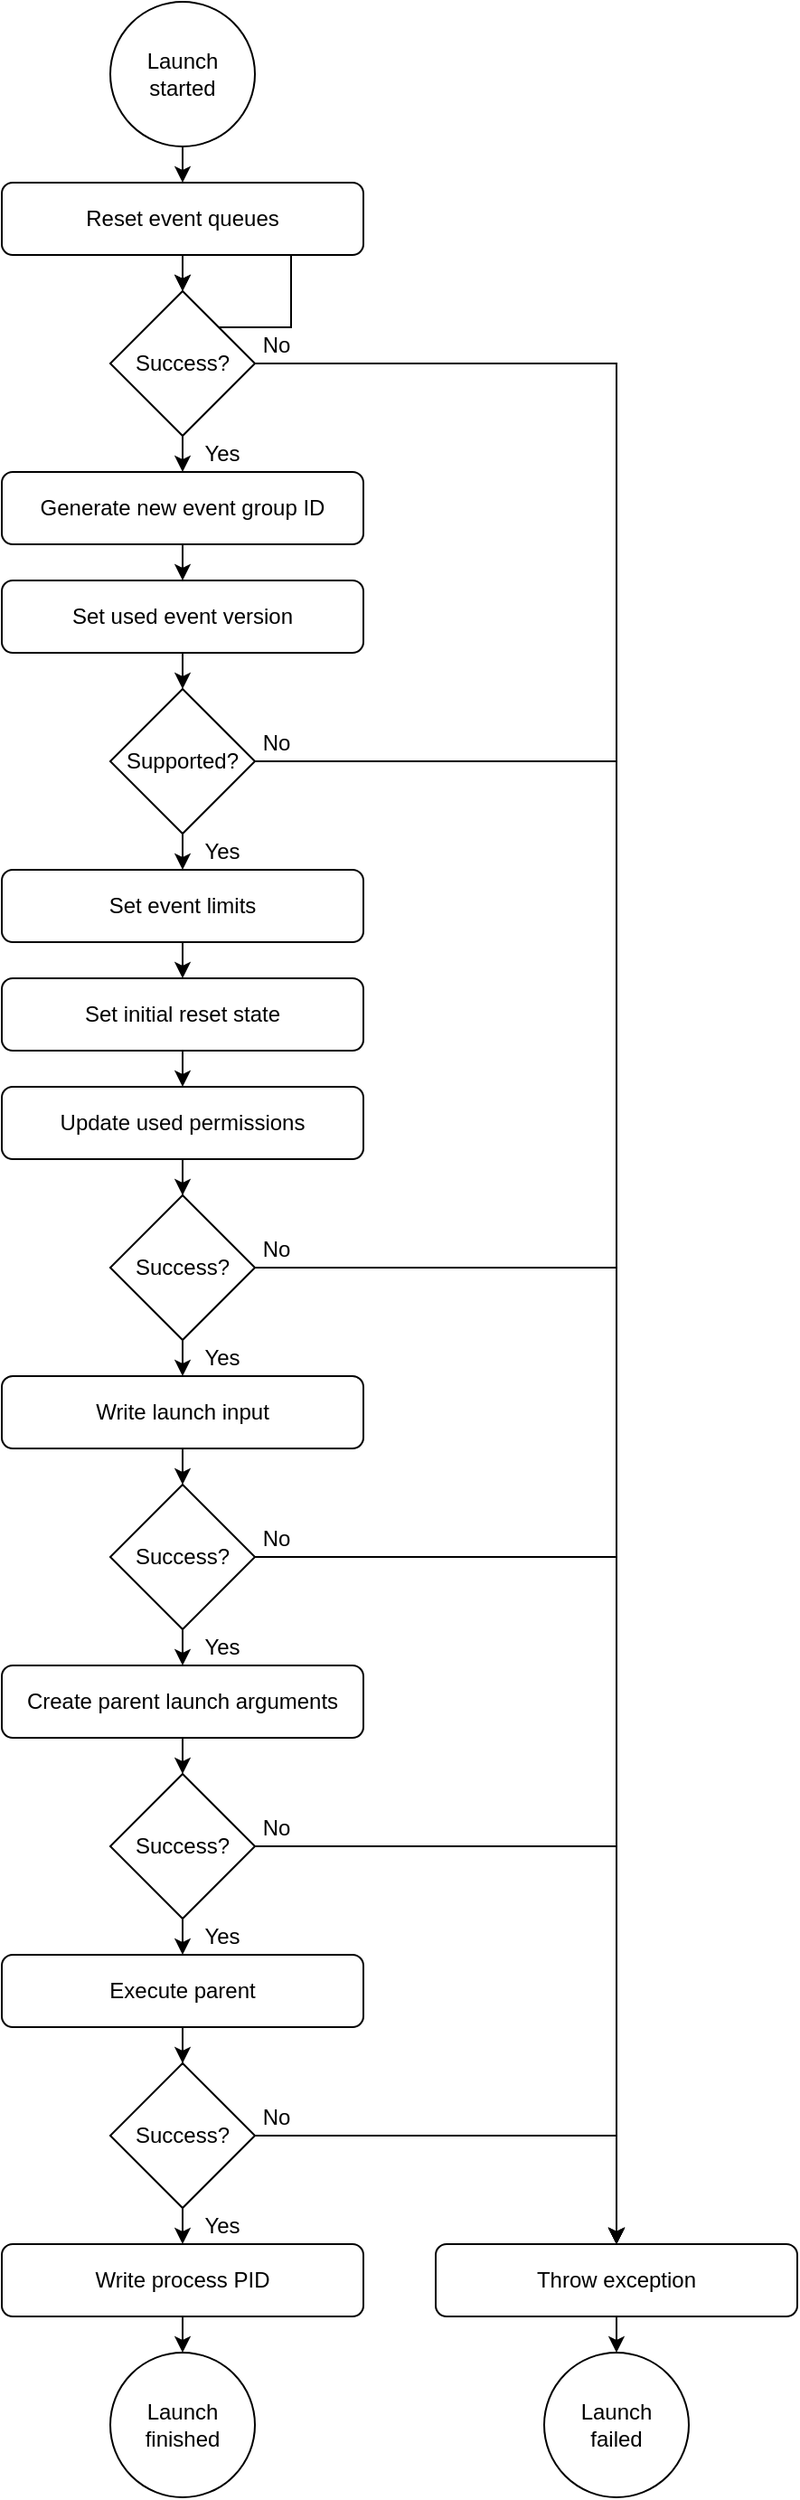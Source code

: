 <mxfile version="17.4.2" type="device"><diagram id="ABakkEomW4vuQibv08w5" name="Page-1"><mxGraphModel dx="1106" dy="775" grid="1" gridSize="10" guides="1" tooltips="1" connect="1" arrows="1" fold="1" page="1" pageScale="1" pageWidth="827" pageHeight="1169" math="0" shadow="0"><root><mxCell id="0"/><mxCell id="1" parent="0"/><mxCell id="YueggXXWdZ5qi5-yySTW-3" style="edgeStyle=orthogonalEdgeStyle;rounded=0;orthogonalLoop=1;jettySize=auto;html=1;exitX=0.5;exitY=1;exitDx=0;exitDy=0;entryX=0.5;entryY=0;entryDx=0;entryDy=0;" parent="1" source="YueggXXWdZ5qi5-yySTW-1" target="YueggXXWdZ5qi5-yySTW-2" edge="1"><mxGeometry relative="1" as="geometry"/></mxCell><mxCell id="YueggXXWdZ5qi5-yySTW-1" value="Launch started" style="ellipse;whiteSpace=wrap;html=1;aspect=fixed;" parent="1" vertex="1"><mxGeometry x="100" y="40" width="80" height="80" as="geometry"/></mxCell><mxCell id="bMC4UjFoVRFGJhnmP9dt-2" style="edgeStyle=orthogonalEdgeStyle;rounded=0;orthogonalLoop=1;jettySize=auto;html=1;exitX=0.5;exitY=1;exitDx=0;exitDy=0;entryX=0.5;entryY=0;entryDx=0;entryDy=0;" edge="1" parent="1" source="YueggXXWdZ5qi5-yySTW-2" target="YueggXXWdZ5qi5-yySTW-10"><mxGeometry relative="1" as="geometry"/></mxCell><mxCell id="YueggXXWdZ5qi5-yySTW-2" value="Reset event queues" style="rounded=1;whiteSpace=wrap;html=1;" parent="1" vertex="1"><mxGeometry x="40" y="140" width="200" height="40" as="geometry"/></mxCell><mxCell id="YueggXXWdZ5qi5-yySTW-12" style="edgeStyle=orthogonalEdgeStyle;rounded=0;orthogonalLoop=1;jettySize=auto;html=1;exitX=0.5;exitY=1;exitDx=0;exitDy=0;entryX=0.5;entryY=0;entryDx=0;entryDy=0;" parent="1" target="YueggXXWdZ5qi5-yySTW-10" edge="1"><mxGeometry relative="1" as="geometry"><mxPoint x="140" y="240" as="sourcePoint"/></mxGeometry></mxCell><mxCell id="bMC4UjFoVRFGJhnmP9dt-4" style="edgeStyle=orthogonalEdgeStyle;rounded=0;orthogonalLoop=1;jettySize=auto;html=1;exitX=0.5;exitY=1;exitDx=0;exitDy=0;entryX=0.5;entryY=0;entryDx=0;entryDy=0;" edge="1" parent="1" source="YueggXXWdZ5qi5-yySTW-10" target="bMC4UjFoVRFGJhnmP9dt-3"><mxGeometry relative="1" as="geometry"/></mxCell><mxCell id="bMC4UjFoVRFGJhnmP9dt-42" style="edgeStyle=orthogonalEdgeStyle;rounded=0;orthogonalLoop=1;jettySize=auto;html=1;exitX=1;exitY=0.5;exitDx=0;exitDy=0;entryX=0.5;entryY=0;entryDx=0;entryDy=0;" edge="1" parent="1" source="YueggXXWdZ5qi5-yySTW-10" target="bMC4UjFoVRFGJhnmP9dt-33"><mxGeometry relative="1" as="geometry"/></mxCell><mxCell id="YueggXXWdZ5qi5-yySTW-10" value="Success?" style="rhombus;whiteSpace=wrap;html=1;" parent="1" vertex="1"><mxGeometry x="100" y="200" width="80" height="80" as="geometry"/></mxCell><mxCell id="YueggXXWdZ5qi5-yySTW-60" value="No" style="text;html=1;strokeColor=none;fillColor=none;align=center;verticalAlign=middle;whiteSpace=wrap;rounded=0;" parent="1" vertex="1"><mxGeometry x="180" y="220" width="24" height="20" as="geometry"/></mxCell><mxCell id="bMC4UjFoVRFGJhnmP9dt-8" style="edgeStyle=orthogonalEdgeStyle;rounded=0;orthogonalLoop=1;jettySize=auto;html=1;exitX=0.5;exitY=1;exitDx=0;exitDy=0;entryX=0.5;entryY=0;entryDx=0;entryDy=0;" edge="1" parent="1" source="bMC4UjFoVRFGJhnmP9dt-3" target="bMC4UjFoVRFGJhnmP9dt-5"><mxGeometry relative="1" as="geometry"/></mxCell><mxCell id="bMC4UjFoVRFGJhnmP9dt-3" value="Generate new event group ID" style="rounded=1;whiteSpace=wrap;html=1;" vertex="1" parent="1"><mxGeometry x="40" y="300" width="200" height="40" as="geometry"/></mxCell><mxCell id="bMC4UjFoVRFGJhnmP9dt-9" style="edgeStyle=orthogonalEdgeStyle;rounded=0;orthogonalLoop=1;jettySize=auto;html=1;exitX=0.5;exitY=1;exitDx=0;exitDy=0;entryX=0.5;entryY=0;entryDx=0;entryDy=0;" edge="1" parent="1" source="bMC4UjFoVRFGJhnmP9dt-5" target="bMC4UjFoVRFGJhnmP9dt-6"><mxGeometry relative="1" as="geometry"/></mxCell><mxCell id="bMC4UjFoVRFGJhnmP9dt-5" value="Set used event version" style="rounded=1;whiteSpace=wrap;html=1;" vertex="1" parent="1"><mxGeometry x="40" y="360" width="200" height="40" as="geometry"/></mxCell><mxCell id="bMC4UjFoVRFGJhnmP9dt-10" style="edgeStyle=orthogonalEdgeStyle;rounded=0;orthogonalLoop=1;jettySize=auto;html=1;exitX=0.5;exitY=1;exitDx=0;exitDy=0;entryX=0.5;entryY=0;entryDx=0;entryDy=0;" edge="1" parent="1" source="bMC4UjFoVRFGJhnmP9dt-6" target="bMC4UjFoVRFGJhnmP9dt-7"><mxGeometry relative="1" as="geometry"/></mxCell><mxCell id="bMC4UjFoVRFGJhnmP9dt-41" style="edgeStyle=orthogonalEdgeStyle;rounded=0;orthogonalLoop=1;jettySize=auto;html=1;exitX=1;exitY=0.5;exitDx=0;exitDy=0;entryX=0.5;entryY=0;entryDx=0;entryDy=0;" edge="1" parent="1" source="bMC4UjFoVRFGJhnmP9dt-6" target="bMC4UjFoVRFGJhnmP9dt-33"><mxGeometry relative="1" as="geometry"/></mxCell><mxCell id="bMC4UjFoVRFGJhnmP9dt-6" value="Supported?" style="rhombus;whiteSpace=wrap;html=1;" vertex="1" parent="1"><mxGeometry x="100" y="420" width="80" height="80" as="geometry"/></mxCell><mxCell id="bMC4UjFoVRFGJhnmP9dt-12" style="edgeStyle=orthogonalEdgeStyle;rounded=0;orthogonalLoop=1;jettySize=auto;html=1;exitX=0.5;exitY=1;exitDx=0;exitDy=0;entryX=0.5;entryY=0;entryDx=0;entryDy=0;" edge="1" parent="1" source="bMC4UjFoVRFGJhnmP9dt-7" target="bMC4UjFoVRFGJhnmP9dt-11"><mxGeometry relative="1" as="geometry"/></mxCell><mxCell id="bMC4UjFoVRFGJhnmP9dt-7" value="Set event limits" style="rounded=1;whiteSpace=wrap;html=1;" vertex="1" parent="1"><mxGeometry x="40" y="520" width="200" height="40" as="geometry"/></mxCell><mxCell id="bMC4UjFoVRFGJhnmP9dt-14" style="edgeStyle=orthogonalEdgeStyle;rounded=0;orthogonalLoop=1;jettySize=auto;html=1;exitX=0.5;exitY=1;exitDx=0;exitDy=0;entryX=0.5;entryY=0;entryDx=0;entryDy=0;" edge="1" parent="1" source="bMC4UjFoVRFGJhnmP9dt-11" target="bMC4UjFoVRFGJhnmP9dt-13"><mxGeometry relative="1" as="geometry"/></mxCell><mxCell id="bMC4UjFoVRFGJhnmP9dt-11" value="Set initial reset state" style="rounded=1;whiteSpace=wrap;html=1;" vertex="1" parent="1"><mxGeometry x="40" y="580" width="200" height="40" as="geometry"/></mxCell><mxCell id="bMC4UjFoVRFGJhnmP9dt-16" style="edgeStyle=orthogonalEdgeStyle;rounded=0;orthogonalLoop=1;jettySize=auto;html=1;exitX=0.5;exitY=1;exitDx=0;exitDy=0;" edge="1" parent="1" source="bMC4UjFoVRFGJhnmP9dt-13" target="bMC4UjFoVRFGJhnmP9dt-15"><mxGeometry relative="1" as="geometry"/></mxCell><mxCell id="bMC4UjFoVRFGJhnmP9dt-13" value="Update used permissions" style="rounded=1;whiteSpace=wrap;html=1;" vertex="1" parent="1"><mxGeometry x="40" y="640" width="200" height="40" as="geometry"/></mxCell><mxCell id="bMC4UjFoVRFGJhnmP9dt-19" style="edgeStyle=orthogonalEdgeStyle;rounded=0;orthogonalLoop=1;jettySize=auto;html=1;exitX=0.5;exitY=1;exitDx=0;exitDy=0;entryX=0.5;entryY=0;entryDx=0;entryDy=0;" edge="1" parent="1" source="bMC4UjFoVRFGJhnmP9dt-15" target="bMC4UjFoVRFGJhnmP9dt-17"><mxGeometry relative="1" as="geometry"/></mxCell><mxCell id="bMC4UjFoVRFGJhnmP9dt-40" style="edgeStyle=orthogonalEdgeStyle;rounded=0;orthogonalLoop=1;jettySize=auto;html=1;exitX=1;exitY=0.5;exitDx=0;exitDy=0;entryX=0.5;entryY=0;entryDx=0;entryDy=0;" edge="1" parent="1" source="bMC4UjFoVRFGJhnmP9dt-15" target="bMC4UjFoVRFGJhnmP9dt-33"><mxGeometry relative="1" as="geometry"/></mxCell><mxCell id="bMC4UjFoVRFGJhnmP9dt-15" value="Success?" style="rhombus;whiteSpace=wrap;html=1;" vertex="1" parent="1"><mxGeometry x="100" y="700" width="80" height="80" as="geometry"/></mxCell><mxCell id="bMC4UjFoVRFGJhnmP9dt-20" style="edgeStyle=orthogonalEdgeStyle;rounded=0;orthogonalLoop=1;jettySize=auto;html=1;exitX=0.5;exitY=1;exitDx=0;exitDy=0;entryX=0.5;entryY=0;entryDx=0;entryDy=0;" edge="1" parent="1" source="bMC4UjFoVRFGJhnmP9dt-17" target="bMC4UjFoVRFGJhnmP9dt-18"><mxGeometry relative="1" as="geometry"/></mxCell><mxCell id="bMC4UjFoVRFGJhnmP9dt-17" value="Write launch input" style="rounded=1;whiteSpace=wrap;html=1;" vertex="1" parent="1"><mxGeometry x="40" y="800" width="200" height="40" as="geometry"/></mxCell><mxCell id="bMC4UjFoVRFGJhnmP9dt-23" style="edgeStyle=orthogonalEdgeStyle;rounded=0;orthogonalLoop=1;jettySize=auto;html=1;exitX=0.5;exitY=1;exitDx=0;exitDy=0;entryX=0.5;entryY=0;entryDx=0;entryDy=0;" edge="1" parent="1" source="bMC4UjFoVRFGJhnmP9dt-18" target="bMC4UjFoVRFGJhnmP9dt-21"><mxGeometry relative="1" as="geometry"/></mxCell><mxCell id="bMC4UjFoVRFGJhnmP9dt-39" style="edgeStyle=orthogonalEdgeStyle;rounded=0;orthogonalLoop=1;jettySize=auto;html=1;exitX=1;exitY=0.5;exitDx=0;exitDy=0;entryX=0.5;entryY=0;entryDx=0;entryDy=0;" edge="1" parent="1" source="bMC4UjFoVRFGJhnmP9dt-18" target="bMC4UjFoVRFGJhnmP9dt-33"><mxGeometry relative="1" as="geometry"/></mxCell><mxCell id="bMC4UjFoVRFGJhnmP9dt-18" value="Success?" style="rhombus;whiteSpace=wrap;html=1;" vertex="1" parent="1"><mxGeometry x="100" y="860" width="80" height="80" as="geometry"/></mxCell><mxCell id="bMC4UjFoVRFGJhnmP9dt-24" style="edgeStyle=orthogonalEdgeStyle;rounded=0;orthogonalLoop=1;jettySize=auto;html=1;exitX=0.5;exitY=1;exitDx=0;exitDy=0;entryX=0.5;entryY=0;entryDx=0;entryDy=0;" edge="1" parent="1" source="bMC4UjFoVRFGJhnmP9dt-21" target="bMC4UjFoVRFGJhnmP9dt-22"><mxGeometry relative="1" as="geometry"/></mxCell><mxCell id="bMC4UjFoVRFGJhnmP9dt-21" value="Create parent launch arguments" style="rounded=1;whiteSpace=wrap;html=1;" vertex="1" parent="1"><mxGeometry x="40" y="960" width="200" height="40" as="geometry"/></mxCell><mxCell id="bMC4UjFoVRFGJhnmP9dt-29" style="edgeStyle=orthogonalEdgeStyle;rounded=0;orthogonalLoop=1;jettySize=auto;html=1;exitX=0.5;exitY=1;exitDx=0;exitDy=0;entryX=0.5;entryY=0;entryDx=0;entryDy=0;" edge="1" parent="1" source="bMC4UjFoVRFGJhnmP9dt-22" target="bMC4UjFoVRFGJhnmP9dt-25"><mxGeometry relative="1" as="geometry"/></mxCell><mxCell id="bMC4UjFoVRFGJhnmP9dt-37" style="edgeStyle=orthogonalEdgeStyle;rounded=0;orthogonalLoop=1;jettySize=auto;html=1;exitX=1;exitY=0.5;exitDx=0;exitDy=0;entryX=0.5;entryY=0;entryDx=0;entryDy=0;" edge="1" parent="1" source="bMC4UjFoVRFGJhnmP9dt-22" target="bMC4UjFoVRFGJhnmP9dt-33"><mxGeometry relative="1" as="geometry"/></mxCell><mxCell id="bMC4UjFoVRFGJhnmP9dt-22" value="Success?" style="rhombus;whiteSpace=wrap;html=1;" vertex="1" parent="1"><mxGeometry x="100" y="1020" width="80" height="80" as="geometry"/></mxCell><mxCell id="bMC4UjFoVRFGJhnmP9dt-30" style="edgeStyle=orthogonalEdgeStyle;rounded=0;orthogonalLoop=1;jettySize=auto;html=1;exitX=0.5;exitY=1;exitDx=0;exitDy=0;" edge="1" parent="1" source="bMC4UjFoVRFGJhnmP9dt-25" target="bMC4UjFoVRFGJhnmP9dt-27"><mxGeometry relative="1" as="geometry"/></mxCell><mxCell id="bMC4UjFoVRFGJhnmP9dt-25" value="Execute parent" style="rounded=1;whiteSpace=wrap;html=1;" vertex="1" parent="1"><mxGeometry x="40" y="1120" width="200" height="40" as="geometry"/></mxCell><mxCell id="bMC4UjFoVRFGJhnmP9dt-32" style="edgeStyle=orthogonalEdgeStyle;rounded=0;orthogonalLoop=1;jettySize=auto;html=1;exitX=0.5;exitY=1;exitDx=0;exitDy=0;entryX=0.5;entryY=0;entryDx=0;entryDy=0;" edge="1" parent="1" source="bMC4UjFoVRFGJhnmP9dt-26" target="bMC4UjFoVRFGJhnmP9dt-28"><mxGeometry relative="1" as="geometry"/></mxCell><mxCell id="bMC4UjFoVRFGJhnmP9dt-26" value="Write process PID" style="rounded=1;whiteSpace=wrap;html=1;" vertex="1" parent="1"><mxGeometry x="40" y="1280" width="200" height="40" as="geometry"/></mxCell><mxCell id="bMC4UjFoVRFGJhnmP9dt-31" style="edgeStyle=orthogonalEdgeStyle;rounded=0;orthogonalLoop=1;jettySize=auto;html=1;exitX=0.5;exitY=1;exitDx=0;exitDy=0;entryX=0.5;entryY=0;entryDx=0;entryDy=0;" edge="1" parent="1" source="bMC4UjFoVRFGJhnmP9dt-27" target="bMC4UjFoVRFGJhnmP9dt-26"><mxGeometry relative="1" as="geometry"/></mxCell><mxCell id="bMC4UjFoVRFGJhnmP9dt-36" style="edgeStyle=orthogonalEdgeStyle;rounded=0;orthogonalLoop=1;jettySize=auto;html=1;exitX=1;exitY=0.5;exitDx=0;exitDy=0;entryX=0.5;entryY=0;entryDx=0;entryDy=0;" edge="1" parent="1" source="bMC4UjFoVRFGJhnmP9dt-27" target="bMC4UjFoVRFGJhnmP9dt-33"><mxGeometry relative="1" as="geometry"/></mxCell><mxCell id="bMC4UjFoVRFGJhnmP9dt-27" value="Success?" style="rhombus;whiteSpace=wrap;html=1;" vertex="1" parent="1"><mxGeometry x="100" y="1180" width="80" height="80" as="geometry"/></mxCell><mxCell id="bMC4UjFoVRFGJhnmP9dt-28" value="Launch&lt;br&gt;finished" style="ellipse;whiteSpace=wrap;html=1;aspect=fixed;" vertex="1" parent="1"><mxGeometry x="100" y="1340" width="80" height="80" as="geometry"/></mxCell><mxCell id="bMC4UjFoVRFGJhnmP9dt-35" style="edgeStyle=orthogonalEdgeStyle;rounded=0;orthogonalLoop=1;jettySize=auto;html=1;exitX=0.5;exitY=1;exitDx=0;exitDy=0;entryX=0.5;entryY=0;entryDx=0;entryDy=0;" edge="1" parent="1" source="bMC4UjFoVRFGJhnmP9dt-33" target="bMC4UjFoVRFGJhnmP9dt-34"><mxGeometry relative="1" as="geometry"/></mxCell><mxCell id="bMC4UjFoVRFGJhnmP9dt-33" value="Throw exception" style="rounded=1;whiteSpace=wrap;html=1;" vertex="1" parent="1"><mxGeometry x="280" y="1280" width="200" height="40" as="geometry"/></mxCell><mxCell id="bMC4UjFoVRFGJhnmP9dt-34" value="Launch&lt;br&gt;failed" style="ellipse;whiteSpace=wrap;html=1;aspect=fixed;" vertex="1" parent="1"><mxGeometry x="340" y="1340" width="80" height="80" as="geometry"/></mxCell><mxCell id="bMC4UjFoVRFGJhnmP9dt-43" value="No" style="text;html=1;strokeColor=none;fillColor=none;align=center;verticalAlign=middle;whiteSpace=wrap;rounded=0;" vertex="1" parent="1"><mxGeometry x="180" y="440" width="24" height="20" as="geometry"/></mxCell><mxCell id="bMC4UjFoVRFGJhnmP9dt-44" value="No" style="text;html=1;strokeColor=none;fillColor=none;align=center;verticalAlign=middle;whiteSpace=wrap;rounded=0;" vertex="1" parent="1"><mxGeometry x="180" y="720" width="24" height="20" as="geometry"/></mxCell><mxCell id="bMC4UjFoVRFGJhnmP9dt-45" value="No" style="text;html=1;strokeColor=none;fillColor=none;align=center;verticalAlign=middle;whiteSpace=wrap;rounded=0;" vertex="1" parent="1"><mxGeometry x="180" y="880" width="24" height="20" as="geometry"/></mxCell><mxCell id="bMC4UjFoVRFGJhnmP9dt-46" value="No" style="text;html=1;strokeColor=none;fillColor=none;align=center;verticalAlign=middle;whiteSpace=wrap;rounded=0;" vertex="1" parent="1"><mxGeometry x="180" y="1040" width="24" height="20" as="geometry"/></mxCell><mxCell id="bMC4UjFoVRFGJhnmP9dt-47" value="No" style="text;html=1;strokeColor=none;fillColor=none;align=center;verticalAlign=middle;whiteSpace=wrap;rounded=0;" vertex="1" parent="1"><mxGeometry x="180" y="1200" width="24" height="20" as="geometry"/></mxCell><mxCell id="bMC4UjFoVRFGJhnmP9dt-48" value="Yes" style="text;html=1;strokeColor=none;fillColor=none;align=center;verticalAlign=middle;whiteSpace=wrap;rounded=0;" vertex="1" parent="1"><mxGeometry x="150" y="1260" width="24" height="20" as="geometry"/></mxCell><mxCell id="bMC4UjFoVRFGJhnmP9dt-49" value="Yes" style="text;html=1;strokeColor=none;fillColor=none;align=center;verticalAlign=middle;whiteSpace=wrap;rounded=0;" vertex="1" parent="1"><mxGeometry x="150" y="1100" width="24" height="20" as="geometry"/></mxCell><mxCell id="bMC4UjFoVRFGJhnmP9dt-50" value="Yes" style="text;html=1;strokeColor=none;fillColor=none;align=center;verticalAlign=middle;whiteSpace=wrap;rounded=0;" vertex="1" parent="1"><mxGeometry x="150" y="940" width="24" height="20" as="geometry"/></mxCell><mxCell id="bMC4UjFoVRFGJhnmP9dt-51" value="Yes" style="text;html=1;strokeColor=none;fillColor=none;align=center;verticalAlign=middle;whiteSpace=wrap;rounded=0;" vertex="1" parent="1"><mxGeometry x="150" y="780" width="24" height="20" as="geometry"/></mxCell><mxCell id="bMC4UjFoVRFGJhnmP9dt-52" value="Yes" style="text;html=1;strokeColor=none;fillColor=none;align=center;verticalAlign=middle;whiteSpace=wrap;rounded=0;" vertex="1" parent="1"><mxGeometry x="150" y="500" width="24" height="20" as="geometry"/></mxCell><mxCell id="bMC4UjFoVRFGJhnmP9dt-53" value="Yes" style="text;html=1;strokeColor=none;fillColor=none;align=center;verticalAlign=middle;whiteSpace=wrap;rounded=0;" vertex="1" parent="1"><mxGeometry x="150" y="280" width="24" height="20" as="geometry"/></mxCell></root></mxGraphModel></diagram></mxfile>